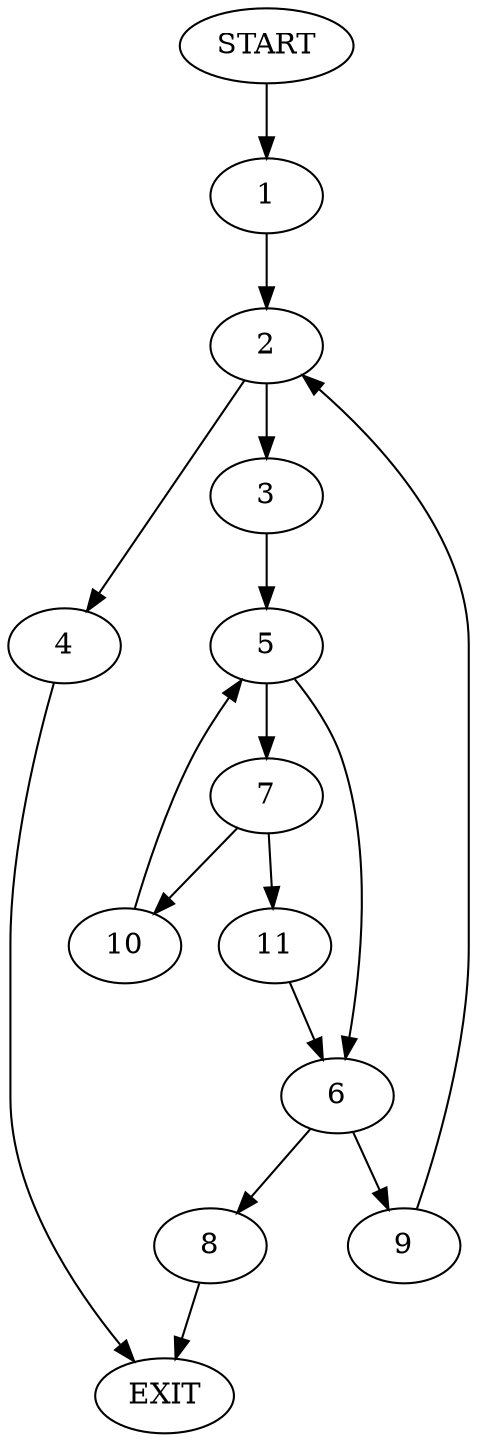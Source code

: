 digraph {
0 [label="START"]
12 [label="EXIT"]
0 -> 1
1 -> 2
2 -> 3
2 -> 4
3 -> 5
4 -> 12
5 -> 6
5 -> 7
6 -> 8
6 -> 9
7 -> 10
7 -> 11
10 -> 5
11 -> 6
8 -> 12
9 -> 2
}
